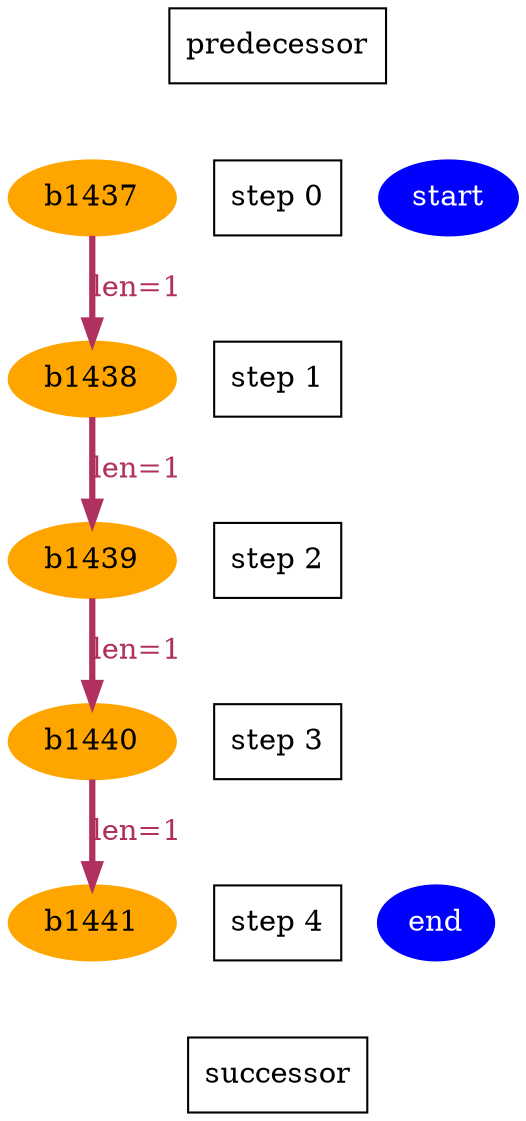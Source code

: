 digraph N {
 b1437[color=orange,fontcolor=black,style=filled,label="b1437"];  {rank=same; S0;  b1437;}
 b1438[color=orange,fontcolor=black,style=filled,label="b1438"];  {rank=same; S1;  b1438;}
 b1439[color=orange,fontcolor=black,style=filled,label="b1439"];  {rank=same; S2;  b1439;}
 b1440[color=orange,fontcolor=black,style=filled,label="b1440"];  {rank=same; S3;  b1440;}
 b1441[color=orange,fontcolor=black,style=filled,label="b1441"];  {rank=same; S4;  b1441;}
 start [color=blue,fontcolor=white,style=filled,label="start"];  {rank=same; S0;  start;}
 end [color=blue,fontcolor=white,style=filled,label="end"];  {rank=same; S4;  end;}
   b1437 -> b1438 [color=maroon,fontcolor=maroon,penwidth=3,label="len=1",weight=1000];
   b1438 -> b1439 [color=maroon,fontcolor=maroon,penwidth=3,label="len=1",weight=1000];
   b1439 -> b1440 [color=maroon,fontcolor=maroon,penwidth=3,label="len=1",weight=1000];
   b1440 -> b1441 [color=maroon,fontcolor=maroon,penwidth=3,label="len=1",weight=1000];
  Sm1 [label="predecessor",shape=box];
  S0 [label="step 0",shape=box];
  Sm1 -> S0[style=invis,weight=9000];
  S1 [label="step 1",shape=box];
  S0 -> S1[style=invis,weight=9000];
  S2 [label="step 2",shape=box];
  S1 -> S2[style=invis,weight=9000];
  S3 [label="step 3",shape=box];
  S2 -> S3[style=invis,weight=9000];
  S4 [label="step 4",shape=box];
  S3 -> S4[style=invis,weight=9000];
  S5 [label="successor",shape=box];
  S4 -> S5[style=invis,weight=9000];
}
